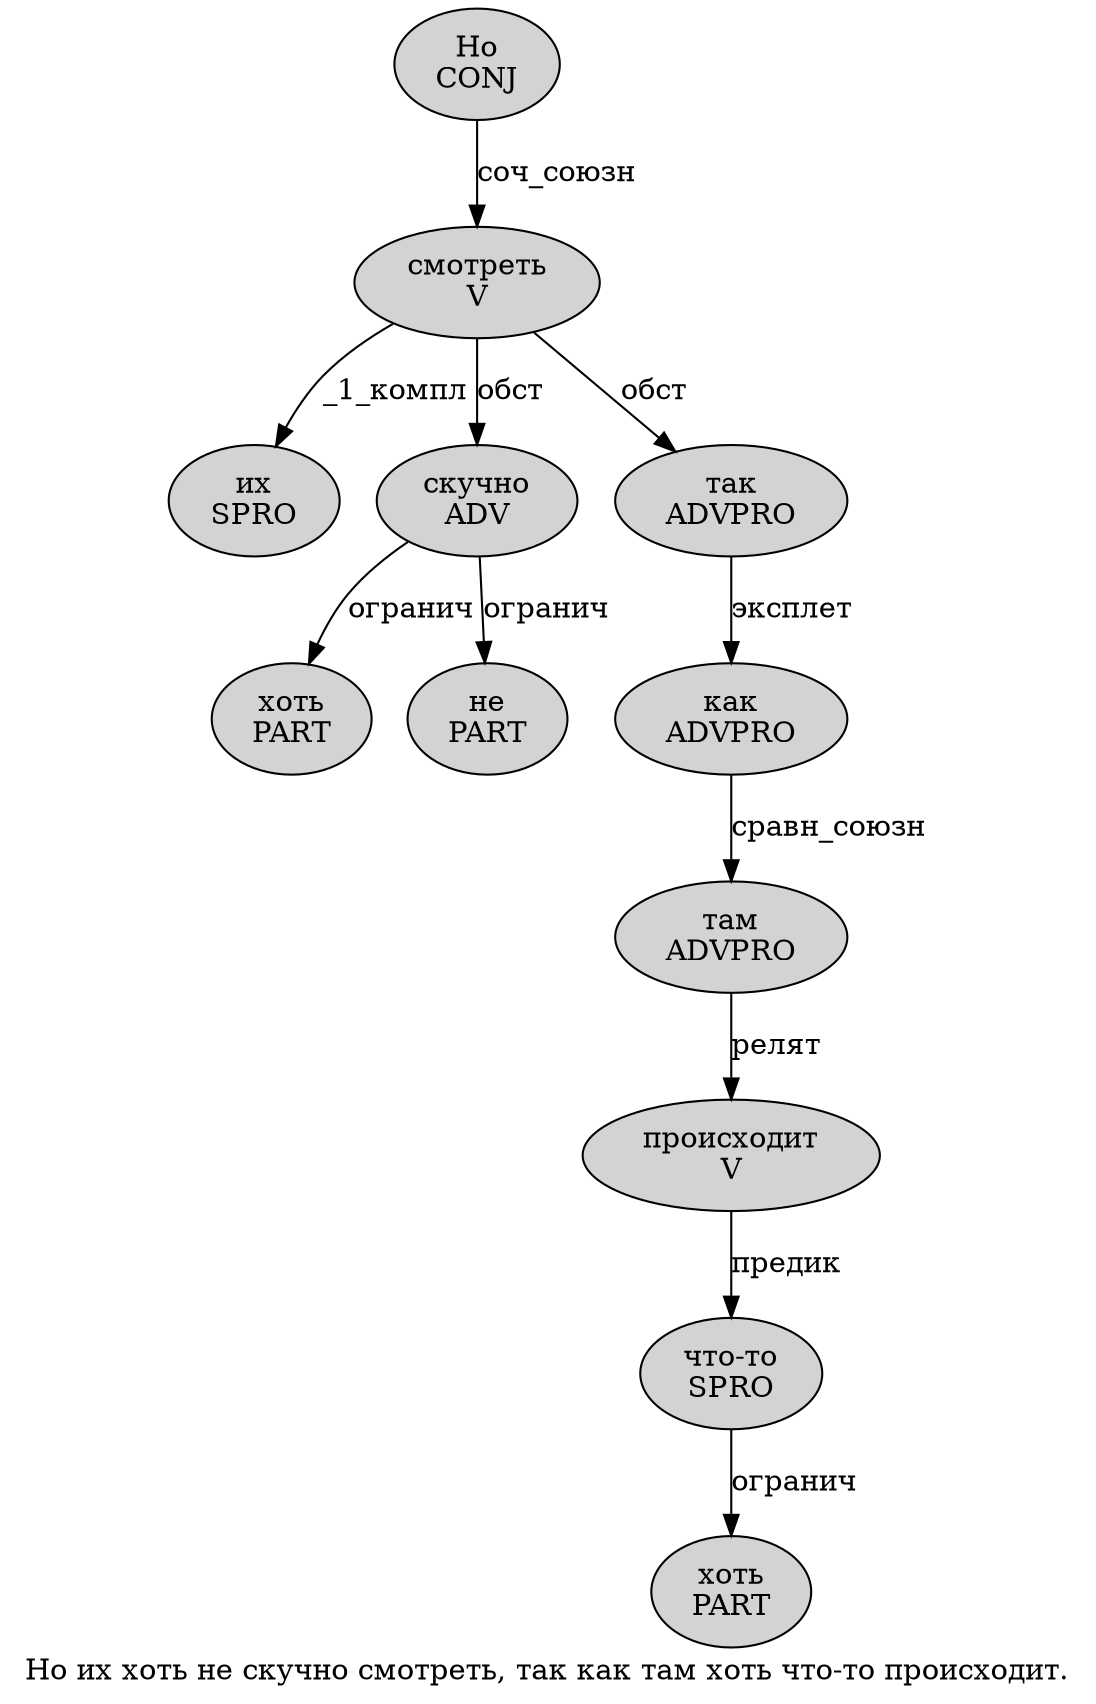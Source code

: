 digraph SENTENCE_4826 {
	graph [label="Но их хоть не скучно смотреть, так как там хоть что-то происходит."]
	node [style=filled]
		0 [label="Но
CONJ" color="" fillcolor=lightgray penwidth=1 shape=ellipse]
		1 [label="их
SPRO" color="" fillcolor=lightgray penwidth=1 shape=ellipse]
		2 [label="хоть
PART" color="" fillcolor=lightgray penwidth=1 shape=ellipse]
		3 [label="не
PART" color="" fillcolor=lightgray penwidth=1 shape=ellipse]
		4 [label="скучно
ADV" color="" fillcolor=lightgray penwidth=1 shape=ellipse]
		5 [label="смотреть
V" color="" fillcolor=lightgray penwidth=1 shape=ellipse]
		7 [label="так
ADVPRO" color="" fillcolor=lightgray penwidth=1 shape=ellipse]
		8 [label="как
ADVPRO" color="" fillcolor=lightgray penwidth=1 shape=ellipse]
		9 [label="там
ADVPRO" color="" fillcolor=lightgray penwidth=1 shape=ellipse]
		10 [label="хоть
PART" color="" fillcolor=lightgray penwidth=1 shape=ellipse]
		11 [label="что-то
SPRO" color="" fillcolor=lightgray penwidth=1 shape=ellipse]
		12 [label="происходит
V" color="" fillcolor=lightgray penwidth=1 shape=ellipse]
			0 -> 5 [label="соч_союзн"]
			9 -> 12 [label="релят"]
			4 -> 2 [label="огранич"]
			4 -> 3 [label="огранич"]
			12 -> 11 [label="предик"]
			8 -> 9 [label="сравн_союзн"]
			7 -> 8 [label="эксплет"]
			11 -> 10 [label="огранич"]
			5 -> 1 [label="_1_компл"]
			5 -> 4 [label="обст"]
			5 -> 7 [label="обст"]
}